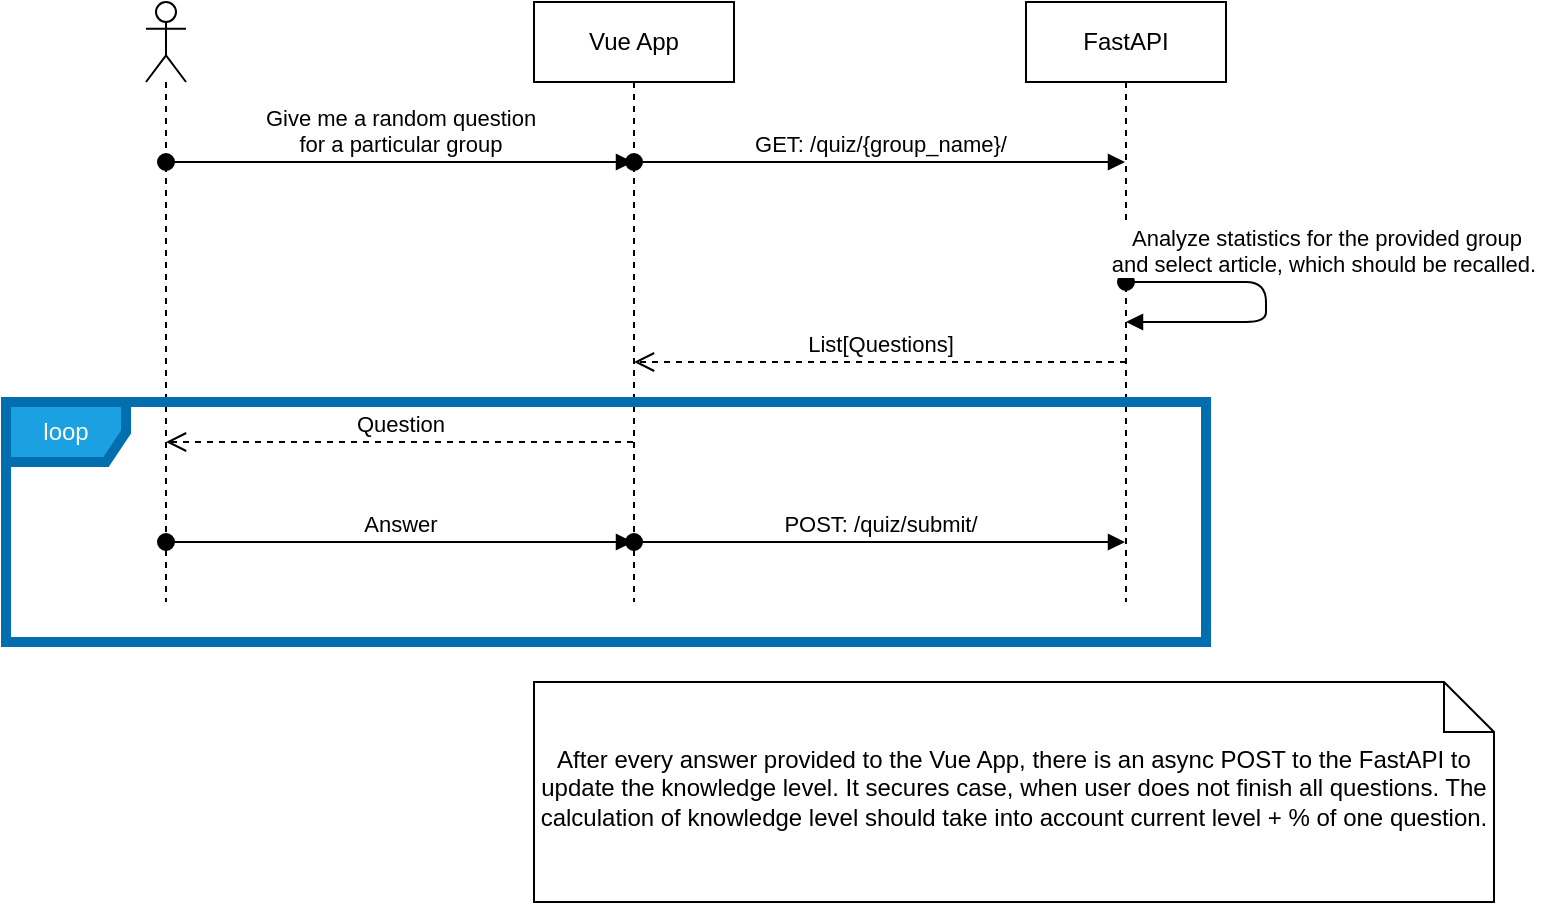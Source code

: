 <mxfile>
    <diagram id="PcerHnF7U8y1N4wDm54I" name="Quiz flow">
        <mxGraphModel dx="990" dy="592" grid="1" gridSize="10" guides="1" tooltips="1" connect="1" arrows="1" fold="1" page="1" pageScale="1" pageWidth="827" pageHeight="1169" math="0" shadow="0">
            <root>
                <mxCell id="0"/>
                <mxCell id="1" parent="0"/>
                <mxCell id="2" value="" style="shape=umlLifeline;participant=umlActor;perimeter=lifelinePerimeter;whiteSpace=wrap;html=1;container=1;collapsible=0;recursiveResize=0;verticalAlign=top;spacingTop=36;outlineConnect=0;" vertex="1" parent="1">
                    <mxGeometry x="120" y="120" width="20" height="300" as="geometry"/>
                </mxCell>
                <mxCell id="3" value="Vue App" style="shape=umlLifeline;perimeter=lifelinePerimeter;whiteSpace=wrap;html=1;container=1;collapsible=0;recursiveResize=0;outlineConnect=0;" vertex="1" parent="1">
                    <mxGeometry x="314" y="120" width="100" height="300" as="geometry"/>
                </mxCell>
                <mxCell id="4" value="FastAPI" style="shape=umlLifeline;perimeter=lifelinePerimeter;whiteSpace=wrap;html=1;container=1;collapsible=0;recursiveResize=0;outlineConnect=0;" vertex="1" parent="1">
                    <mxGeometry x="560" y="120" width="100" height="300" as="geometry"/>
                </mxCell>
                <mxCell id="5" value="Give me a random question&lt;br&gt;for a particular group" style="html=1;verticalAlign=bottom;startArrow=oval;startFill=1;endArrow=block;startSize=8;" edge="1" parent="1" source="2" target="3">
                    <mxGeometry width="60" relative="1" as="geometry">
                        <mxPoint x="200" y="210" as="sourcePoint"/>
                        <mxPoint x="260" y="210" as="targetPoint"/>
                        <Array as="points">
                            <mxPoint x="280" y="200"/>
                        </Array>
                    </mxGeometry>
                </mxCell>
                <mxCell id="6" value="GET: /quiz/{group_name}/" style="html=1;verticalAlign=bottom;startArrow=oval;startFill=1;endArrow=block;startSize=8;" edge="1" parent="1" source="3" target="4">
                    <mxGeometry width="60" relative="1" as="geometry">
                        <mxPoint x="430" y="270" as="sourcePoint"/>
                        <mxPoint x="600" y="270" as="targetPoint"/>
                        <Array as="points">
                            <mxPoint x="500" y="200"/>
                        </Array>
                    </mxGeometry>
                </mxCell>
                <mxCell id="9" value="Analyze statistics for the provided group &lt;br&gt;and select article, which should be recalled.&amp;nbsp;" style="html=1;verticalAlign=bottom;startArrow=oval;startFill=1;endArrow=block;startSize=8;" edge="1" parent="1" source="4" target="4">
                    <mxGeometry x="-0.124" y="30" width="60" relative="1" as="geometry">
                        <mxPoint x="650" y="210" as="sourcePoint"/>
                        <mxPoint x="710" y="210" as="targetPoint"/>
                        <mxPoint as="offset"/>
                    </mxGeometry>
                </mxCell>
                <mxCell id="10" value="List[Questions]" style="html=1;verticalAlign=bottom;endArrow=open;dashed=1;endSize=8;" edge="1" parent="1" target="3">
                    <mxGeometry relative="1" as="geometry">
                        <mxPoint x="610" y="300" as="sourcePoint"/>
                        <mxPoint x="510" y="290" as="targetPoint"/>
                    </mxGeometry>
                </mxCell>
                <mxCell id="11" value="Question" style="html=1;verticalAlign=bottom;endArrow=open;dashed=1;endSize=8;" edge="1" parent="1" source="3" target="2">
                    <mxGeometry relative="1" as="geometry">
                        <mxPoint x="330" y="300" as="sourcePoint"/>
                        <mxPoint x="250" y="300" as="targetPoint"/>
                        <Array as="points">
                            <mxPoint x="320" y="340"/>
                        </Array>
                    </mxGeometry>
                </mxCell>
                <mxCell id="12" value="loop" style="shape=umlFrame;whiteSpace=wrap;html=1;fillColor=#1ba1e2;strokeColor=#006EAF;fontColor=#ffffff;strokeWidth=5;" vertex="1" parent="1">
                    <mxGeometry x="50" y="320" width="600" height="120" as="geometry"/>
                </mxCell>
                <mxCell id="13" value="Answer" style="html=1;verticalAlign=bottom;startArrow=oval;startFill=1;endArrow=block;startSize=8;" edge="1" parent="1" source="2" target="3">
                    <mxGeometry width="60" relative="1" as="geometry">
                        <mxPoint x="260" y="540" as="sourcePoint"/>
                        <mxPoint x="250" y="450" as="targetPoint"/>
                        <Array as="points">
                            <mxPoint x="270" y="390"/>
                        </Array>
                    </mxGeometry>
                </mxCell>
                <mxCell id="14" value="POST: /quiz/submit/" style="html=1;verticalAlign=bottom;startArrow=oval;startFill=1;endArrow=block;startSize=8;" edge="1" parent="1" source="3" target="4">
                    <mxGeometry width="60" relative="1" as="geometry">
                        <mxPoint x="350" y="460" as="sourcePoint"/>
                        <mxPoint x="410" y="460" as="targetPoint"/>
                        <Array as="points">
                            <mxPoint x="530" y="390"/>
                        </Array>
                    </mxGeometry>
                </mxCell>
                <mxCell id="17" value="After every answer provided to the Vue App, there is an async POST to the FastAPI to update the knowledge level. It secures case, when user does not finish all questions. The calculation of knowledge level should take into account current level + % of one question." style="shape=note2;boundedLbl=1;whiteSpace=wrap;html=1;size=25;verticalAlign=top;align=center;" vertex="1" parent="1">
                    <mxGeometry x="314" y="460" width="480" height="110" as="geometry"/>
                </mxCell>
            </root>
        </mxGraphModel>
    </diagram>
</mxfile>